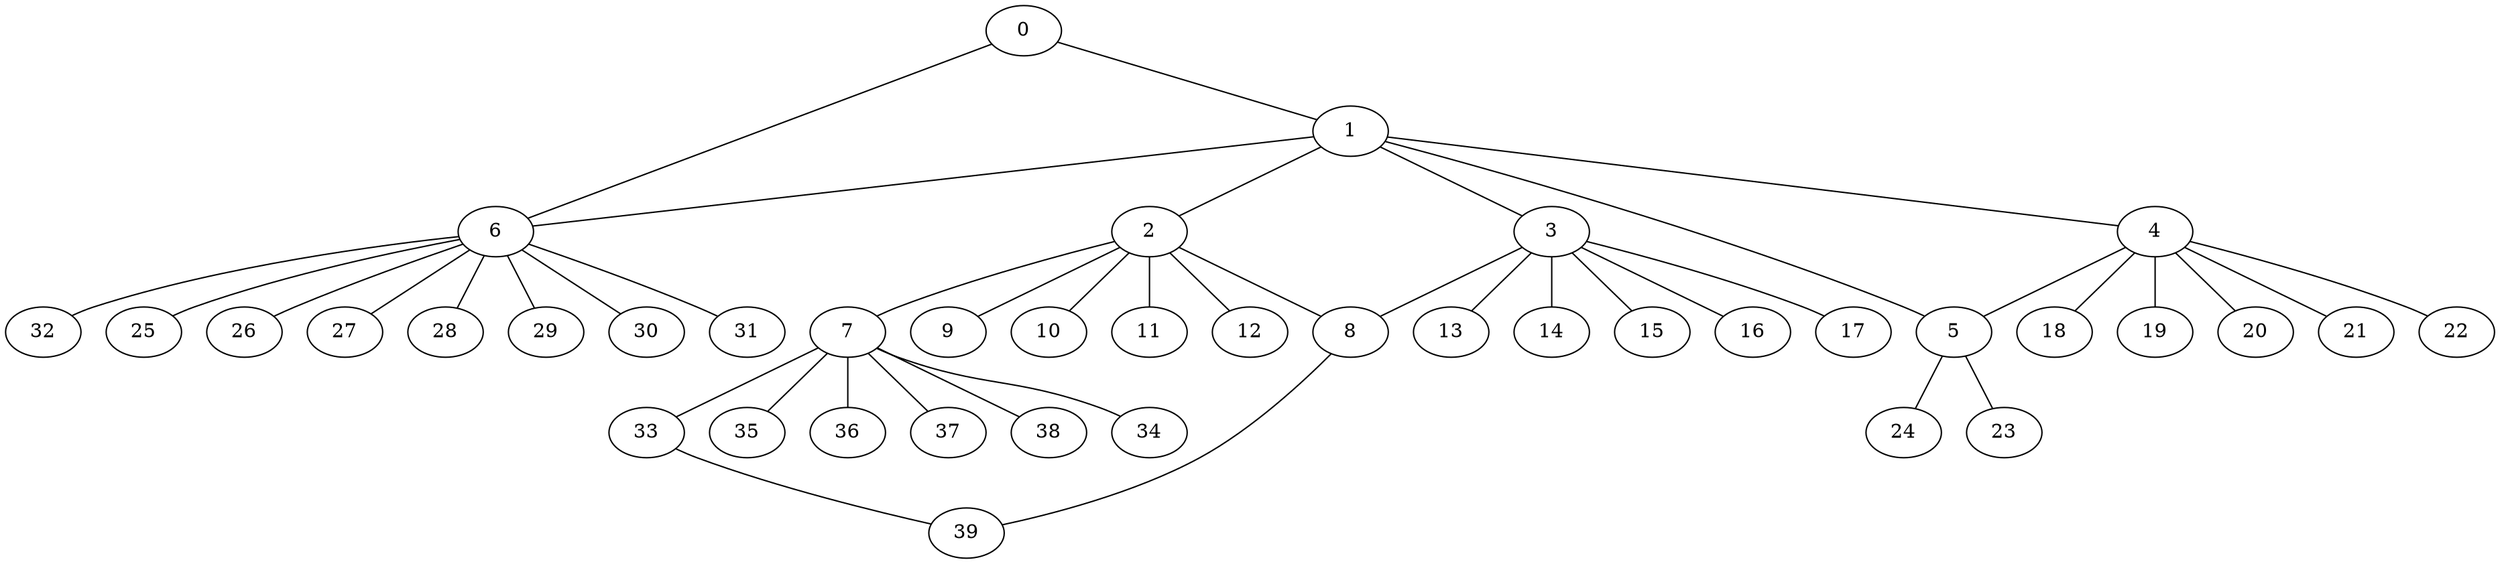 
graph graphname {
    0 -- 1
0 -- 6
1 -- 2
1 -- 3
1 -- 4
1 -- 5
1 -- 6
2 -- 7
2 -- 8
2 -- 9
2 -- 10
2 -- 11
2 -- 12
3 -- 13
3 -- 14
3 -- 15
3 -- 16
3 -- 17
3 -- 8
4 -- 18
4 -- 19
4 -- 20
4 -- 21
4 -- 22
4 -- 5
5 -- 24
5 -- 23
6 -- 32
6 -- 25
6 -- 26
6 -- 27
6 -- 28
6 -- 29
6 -- 30
6 -- 31
7 -- 33
7 -- 35
7 -- 36
7 -- 37
7 -- 38
7 -- 34
8 -- 39
33 -- 39

}
